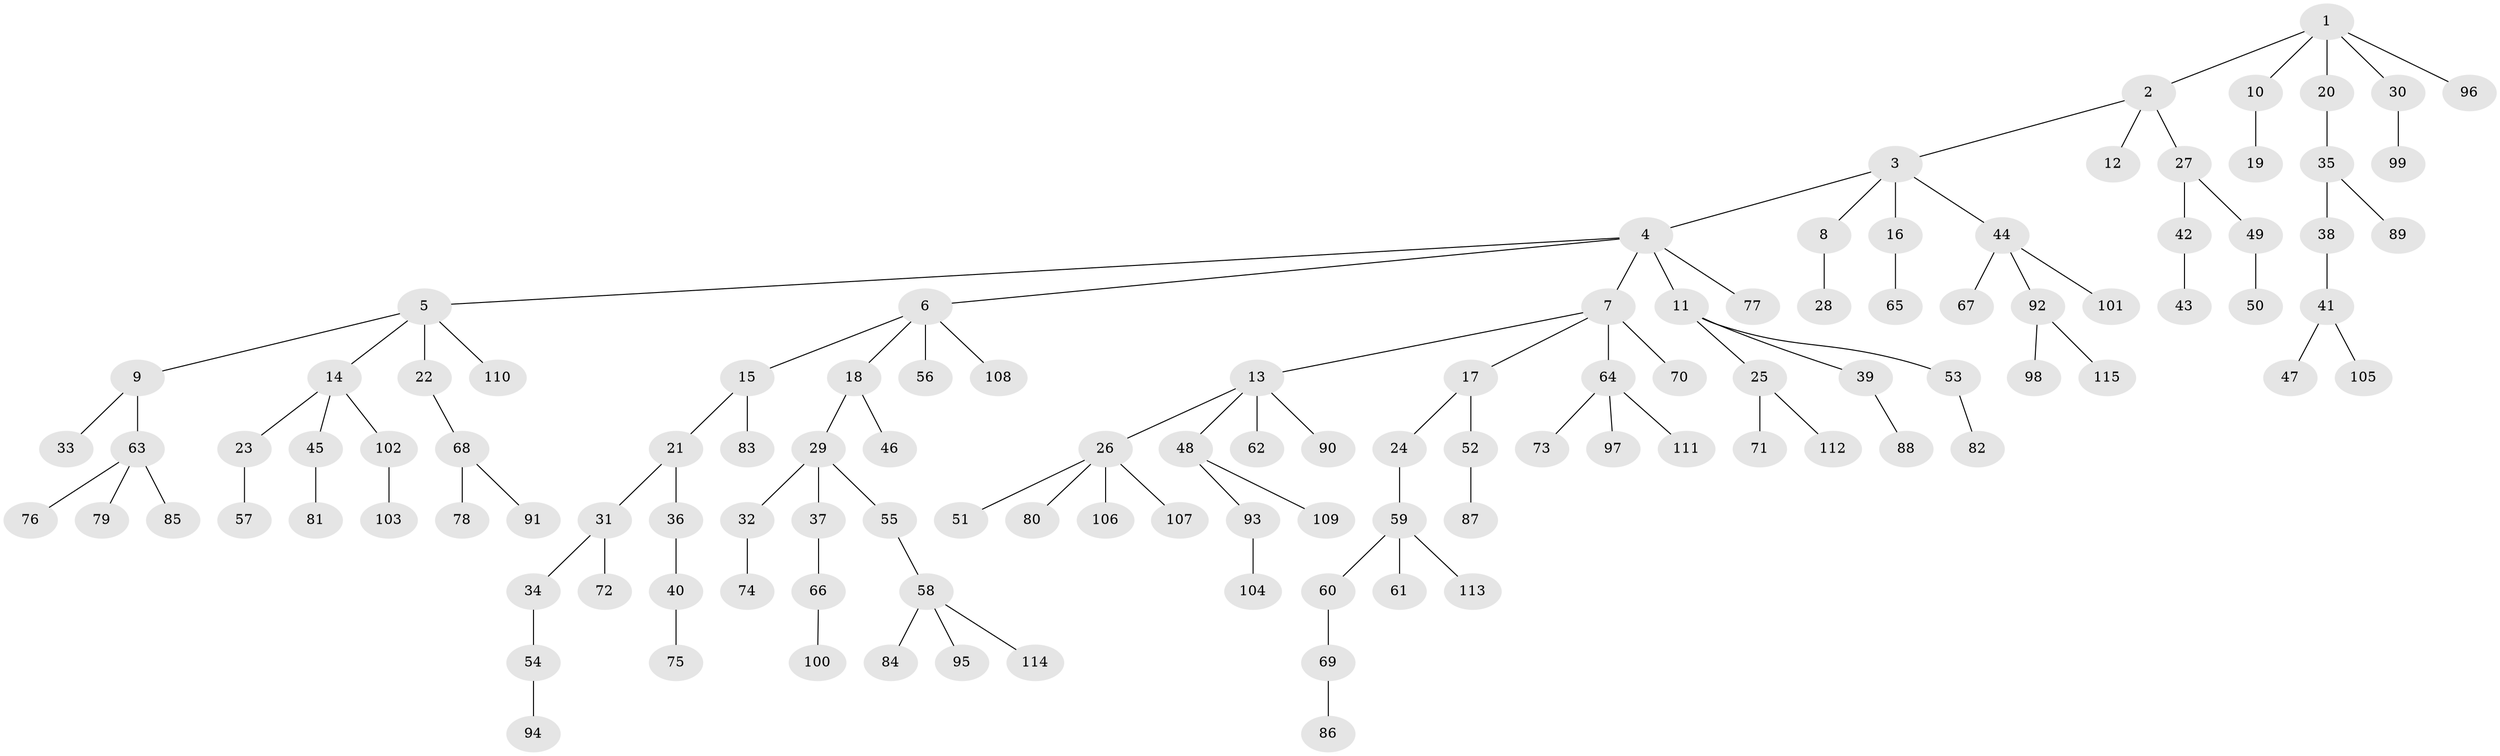 // Generated by graph-tools (version 1.1) at 2025/26/03/09/25 03:26:33]
// undirected, 115 vertices, 114 edges
graph export_dot {
graph [start="1"]
  node [color=gray90,style=filled];
  1;
  2;
  3;
  4;
  5;
  6;
  7;
  8;
  9;
  10;
  11;
  12;
  13;
  14;
  15;
  16;
  17;
  18;
  19;
  20;
  21;
  22;
  23;
  24;
  25;
  26;
  27;
  28;
  29;
  30;
  31;
  32;
  33;
  34;
  35;
  36;
  37;
  38;
  39;
  40;
  41;
  42;
  43;
  44;
  45;
  46;
  47;
  48;
  49;
  50;
  51;
  52;
  53;
  54;
  55;
  56;
  57;
  58;
  59;
  60;
  61;
  62;
  63;
  64;
  65;
  66;
  67;
  68;
  69;
  70;
  71;
  72;
  73;
  74;
  75;
  76;
  77;
  78;
  79;
  80;
  81;
  82;
  83;
  84;
  85;
  86;
  87;
  88;
  89;
  90;
  91;
  92;
  93;
  94;
  95;
  96;
  97;
  98;
  99;
  100;
  101;
  102;
  103;
  104;
  105;
  106;
  107;
  108;
  109;
  110;
  111;
  112;
  113;
  114;
  115;
  1 -- 2;
  1 -- 10;
  1 -- 20;
  1 -- 30;
  1 -- 96;
  2 -- 3;
  2 -- 12;
  2 -- 27;
  3 -- 4;
  3 -- 8;
  3 -- 16;
  3 -- 44;
  4 -- 5;
  4 -- 6;
  4 -- 7;
  4 -- 11;
  4 -- 77;
  5 -- 9;
  5 -- 14;
  5 -- 22;
  5 -- 110;
  6 -- 15;
  6 -- 18;
  6 -- 56;
  6 -- 108;
  7 -- 13;
  7 -- 17;
  7 -- 64;
  7 -- 70;
  8 -- 28;
  9 -- 33;
  9 -- 63;
  10 -- 19;
  11 -- 25;
  11 -- 39;
  11 -- 53;
  13 -- 26;
  13 -- 48;
  13 -- 62;
  13 -- 90;
  14 -- 23;
  14 -- 45;
  14 -- 102;
  15 -- 21;
  15 -- 83;
  16 -- 65;
  17 -- 24;
  17 -- 52;
  18 -- 29;
  18 -- 46;
  20 -- 35;
  21 -- 31;
  21 -- 36;
  22 -- 68;
  23 -- 57;
  24 -- 59;
  25 -- 71;
  25 -- 112;
  26 -- 51;
  26 -- 80;
  26 -- 106;
  26 -- 107;
  27 -- 42;
  27 -- 49;
  29 -- 32;
  29 -- 37;
  29 -- 55;
  30 -- 99;
  31 -- 34;
  31 -- 72;
  32 -- 74;
  34 -- 54;
  35 -- 38;
  35 -- 89;
  36 -- 40;
  37 -- 66;
  38 -- 41;
  39 -- 88;
  40 -- 75;
  41 -- 47;
  41 -- 105;
  42 -- 43;
  44 -- 67;
  44 -- 92;
  44 -- 101;
  45 -- 81;
  48 -- 93;
  48 -- 109;
  49 -- 50;
  52 -- 87;
  53 -- 82;
  54 -- 94;
  55 -- 58;
  58 -- 84;
  58 -- 95;
  58 -- 114;
  59 -- 60;
  59 -- 61;
  59 -- 113;
  60 -- 69;
  63 -- 76;
  63 -- 79;
  63 -- 85;
  64 -- 73;
  64 -- 97;
  64 -- 111;
  66 -- 100;
  68 -- 78;
  68 -- 91;
  69 -- 86;
  92 -- 98;
  92 -- 115;
  93 -- 104;
  102 -- 103;
}
